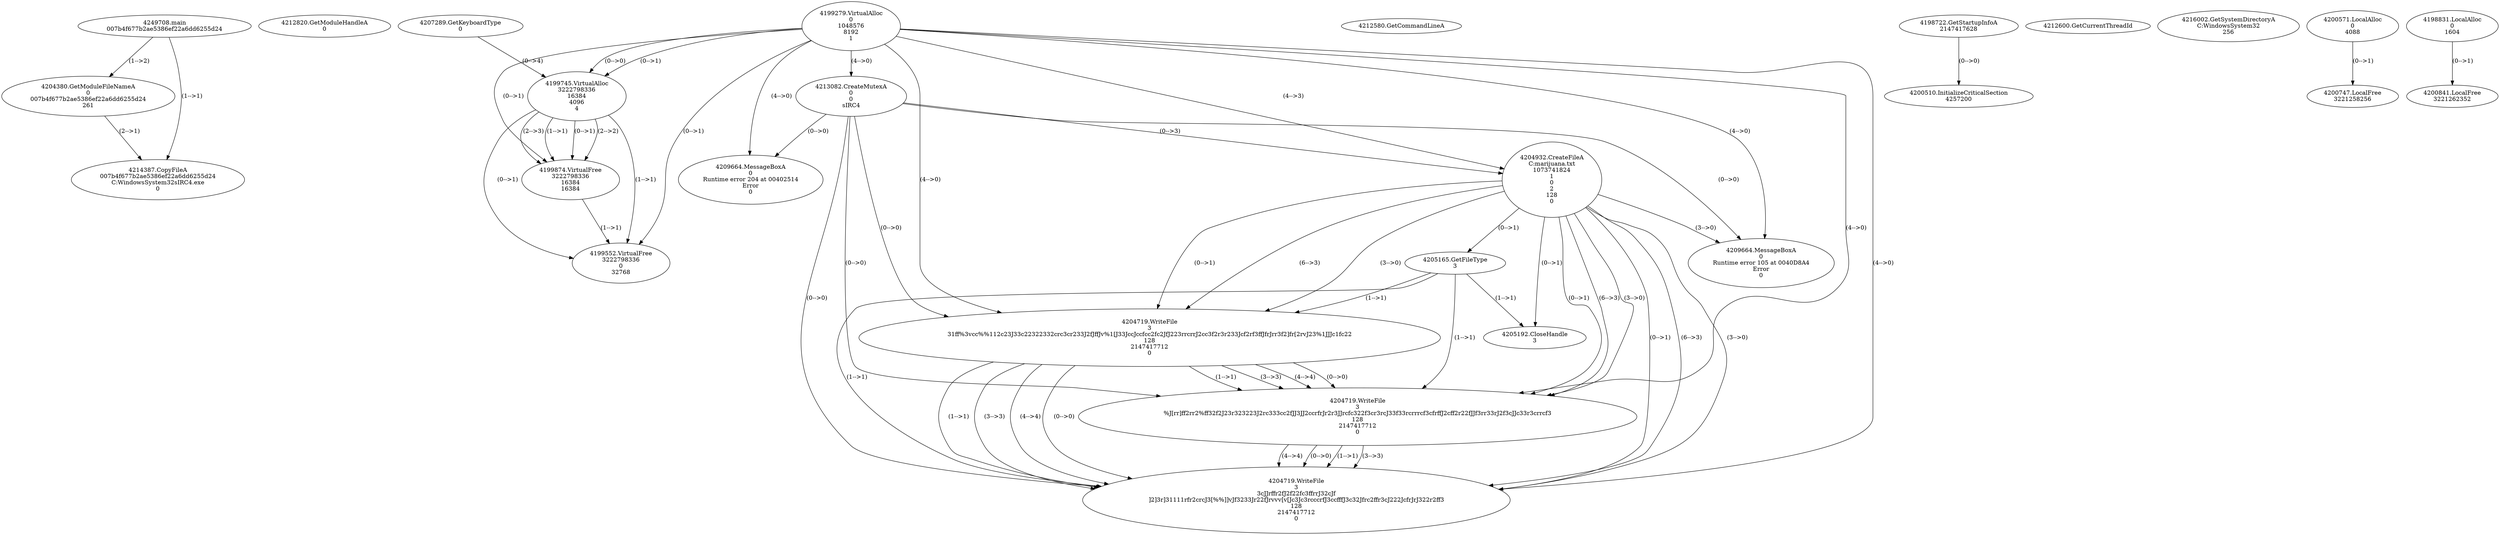 // Global SCDG with merge call
digraph {
	0 [label="4249708.main
007b4f677b2ae5386ef22a6dd6255d24"]
	1 [label="4212820.GetModuleHandleA
0"]
	2 [label="4207289.GetKeyboardType
0"]
	3 [label="4212580.GetCommandLineA
"]
	4 [label="4198722.GetStartupInfoA
2147417628"]
	5 [label="4212600.GetCurrentThreadId
"]
	6 [label="4216002.GetSystemDirectoryA
C:\Windows\System32
256"]
	7 [label="4200510.InitializeCriticalSection
4257200"]
	4 -> 7 [label="(0-->0)"]
	8 [label="4200571.LocalAlloc
0
4088"]
	9 [label="4199279.VirtualAlloc
0
1048576
8192
1"]
	10 [label="4198831.LocalAlloc
0
1604"]
	11 [label="4199745.VirtualAlloc
3222798336
16384
4096
4"]
	9 -> 11 [label="(0-->1)"]
	2 -> 11 [label="(0-->4)"]
	9 -> 11 [label="(0-->0)"]
	12 [label="4204380.GetModuleFileNameA
0
007b4f677b2ae5386ef22a6dd6255d24
261"]
	0 -> 12 [label="(1-->2)"]
	13 [label="4214387.CopyFileA
007b4f677b2ae5386ef22a6dd6255d24
C:\Windows\System32\sIRC4.exe
0"]
	0 -> 13 [label="(1-->1)"]
	12 -> 13 [label="(2-->1)"]
	14 [label="4213082.CreateMutexA
0
0
sIRC4"]
	9 -> 14 [label="(4-->0)"]
	15 [label="4199874.VirtualFree
3222798336
16384
16384"]
	9 -> 15 [label="(0-->1)"]
	11 -> 15 [label="(1-->1)"]
	11 -> 15 [label="(0-->1)"]
	11 -> 15 [label="(2-->2)"]
	11 -> 15 [label="(2-->3)"]
	16 [label="4199552.VirtualFree
3222798336
0
32768"]
	9 -> 16 [label="(0-->1)"]
	11 -> 16 [label="(1-->1)"]
	11 -> 16 [label="(0-->1)"]
	15 -> 16 [label="(1-->1)"]
	17 [label="4209664.MessageBoxA
0
Runtime error 204 at 00402514
Error
0"]
	9 -> 17 [label="(4-->0)"]
	14 -> 17 [label="(0-->0)"]
	18 [label="4200747.LocalFree
3221258256"]
	8 -> 18 [label="(0-->1)"]
	19 [label="4200841.LocalFree
3221262352"]
	10 -> 19 [label="(0-->1)"]
	20 [label="4204932.CreateFileA
C:\marijuana.txt
1073741824
1
0
2
128
0"]
	9 -> 20 [label="(4-->3)"]
	14 -> 20 [label="(0-->3)"]
	21 [label="4205165.GetFileType
3"]
	20 -> 21 [label="(0-->1)"]
	22 [label="4205192.CloseHandle
3"]
	20 -> 22 [label="(0-->1)"]
	21 -> 22 [label="(1-->1)"]
	23 [label="4209664.MessageBoxA
0
Runtime error 105 at 0040D8A4
Error
0"]
	9 -> 23 [label="(4-->0)"]
	14 -> 23 [label="(0-->0)"]
	20 -> 23 [label="(3-->0)"]
	24 [label="4204719.WriteFile
3
31ff%3vcc%%112c23J33c22322332crc3cr233J2fJffJv%1[J33JccJccfcc2fc2JfJ223rrcrrJ2cc3f2r3r233Jcf2rf3ffJfrJrr3f2]fr[2rvJ23%1JJJc1fc22
128
2147417712
0"]
	20 -> 24 [label="(0-->1)"]
	21 -> 24 [label="(1-->1)"]
	20 -> 24 [label="(6-->3)"]
	9 -> 24 [label="(4-->0)"]
	14 -> 24 [label="(0-->0)"]
	20 -> 24 [label="(3-->0)"]
	25 [label="4204719.WriteFile
3
%J[rr]ff2rr2%ff32f2J23r323223J2rc333cc2fJJ3JJ2ccrfrJr2r3JJrcfc322f3cr3rcJ33f33rcrrrcf3cfrffJ2cff2r22fJJf3rr33rJ2f3cJJc33r3crrcf3
128
2147417712
0"]
	20 -> 25 [label="(0-->1)"]
	21 -> 25 [label="(1-->1)"]
	24 -> 25 [label="(1-->1)"]
	20 -> 25 [label="(6-->3)"]
	24 -> 25 [label="(3-->3)"]
	24 -> 25 [label="(4-->4)"]
	9 -> 25 [label="(4-->0)"]
	14 -> 25 [label="(0-->0)"]
	20 -> 25 [label="(3-->0)"]
	24 -> 25 [label="(0-->0)"]
	26 [label="4204719.WriteFile
3
3cJJrffr2fJ2f22fc3ffrrJ32cJf
]2]3r]31111rfr2crcJ3[%%]]vJf3233Jr22fJrvvv[v[Jc3Jc3rcccrfJ3ccfffJ3c32Jfrc2ffr3cJ222JcfrJrJ322r2ff3
128
2147417712
0"]
	20 -> 26 [label="(0-->1)"]
	21 -> 26 [label="(1-->1)"]
	24 -> 26 [label="(1-->1)"]
	25 -> 26 [label="(1-->1)"]
	20 -> 26 [label="(6-->3)"]
	24 -> 26 [label="(3-->3)"]
	25 -> 26 [label="(3-->3)"]
	24 -> 26 [label="(4-->4)"]
	25 -> 26 [label="(4-->4)"]
	9 -> 26 [label="(4-->0)"]
	14 -> 26 [label="(0-->0)"]
	20 -> 26 [label="(3-->0)"]
	24 -> 26 [label="(0-->0)"]
	25 -> 26 [label="(0-->0)"]
}
